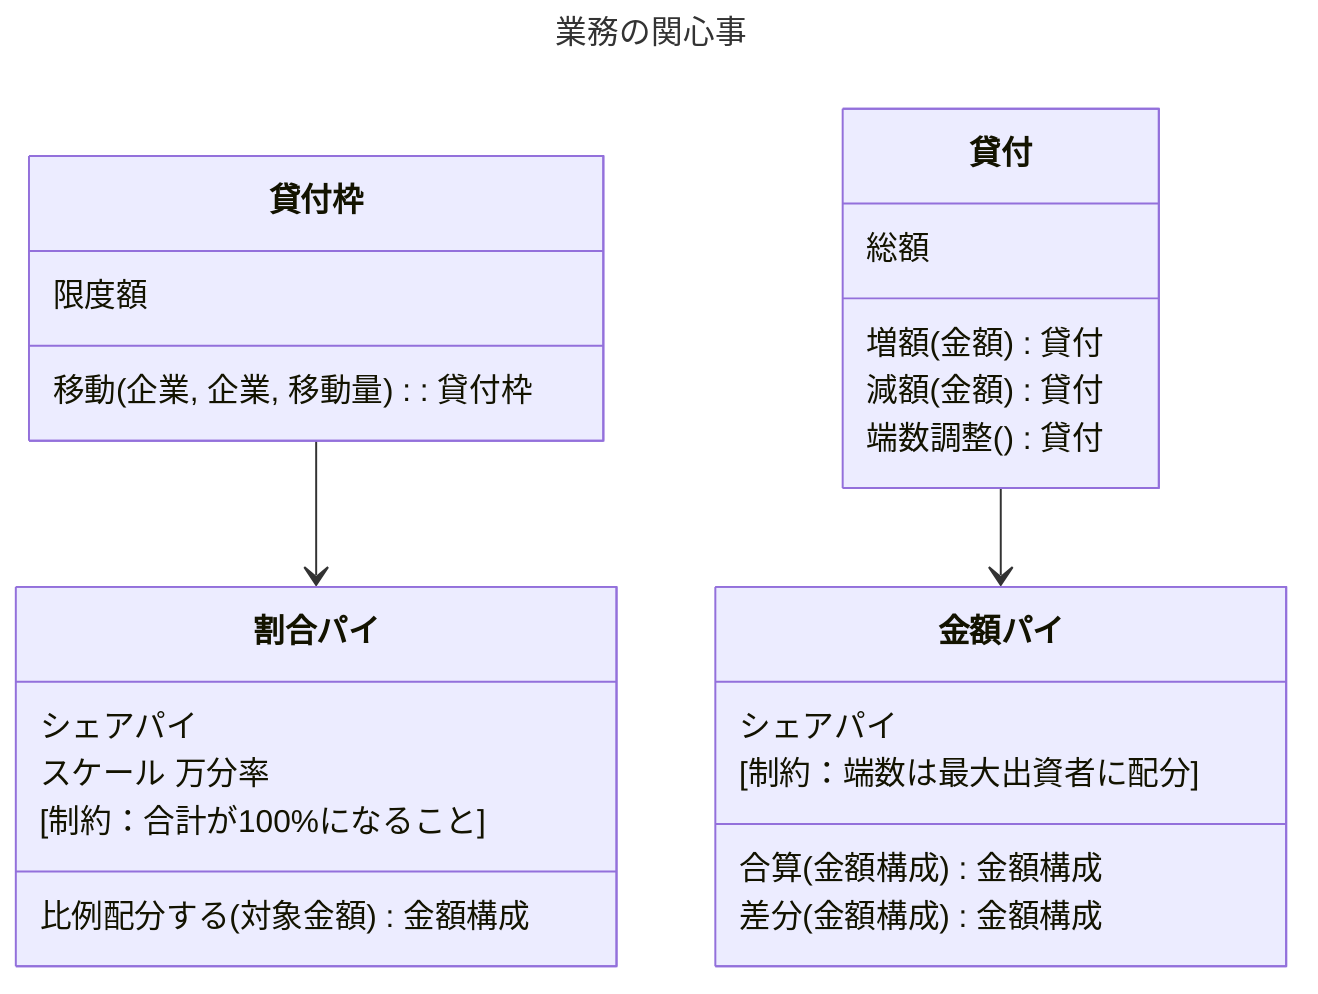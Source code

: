 ---
title: 業務の関心事
---
classDiagram
    貸付枠 --> 割合パイ
    貸付 --> 金額パイ
    class 貸付枠 {
        限度額
        移動(企業, 企業, 移動量) : 貸付枠
    }

    class 貸付 {
        総額
        増額(金額) 貸付
        減額(金額) 貸付
        端数調整() 貸付
    }

    class 金額パイ {
        シェアパイ
        [制約：端数は最大出資者に配分]
        合算(金額構成) 金額構成
        差分(金額構成) 金額構成
    }
    class 割合パイ {
        シェアパイ
        スケール 万分率
        [制約：合計が100%になること]
        比例配分する(対象金額) 金額構成
    }